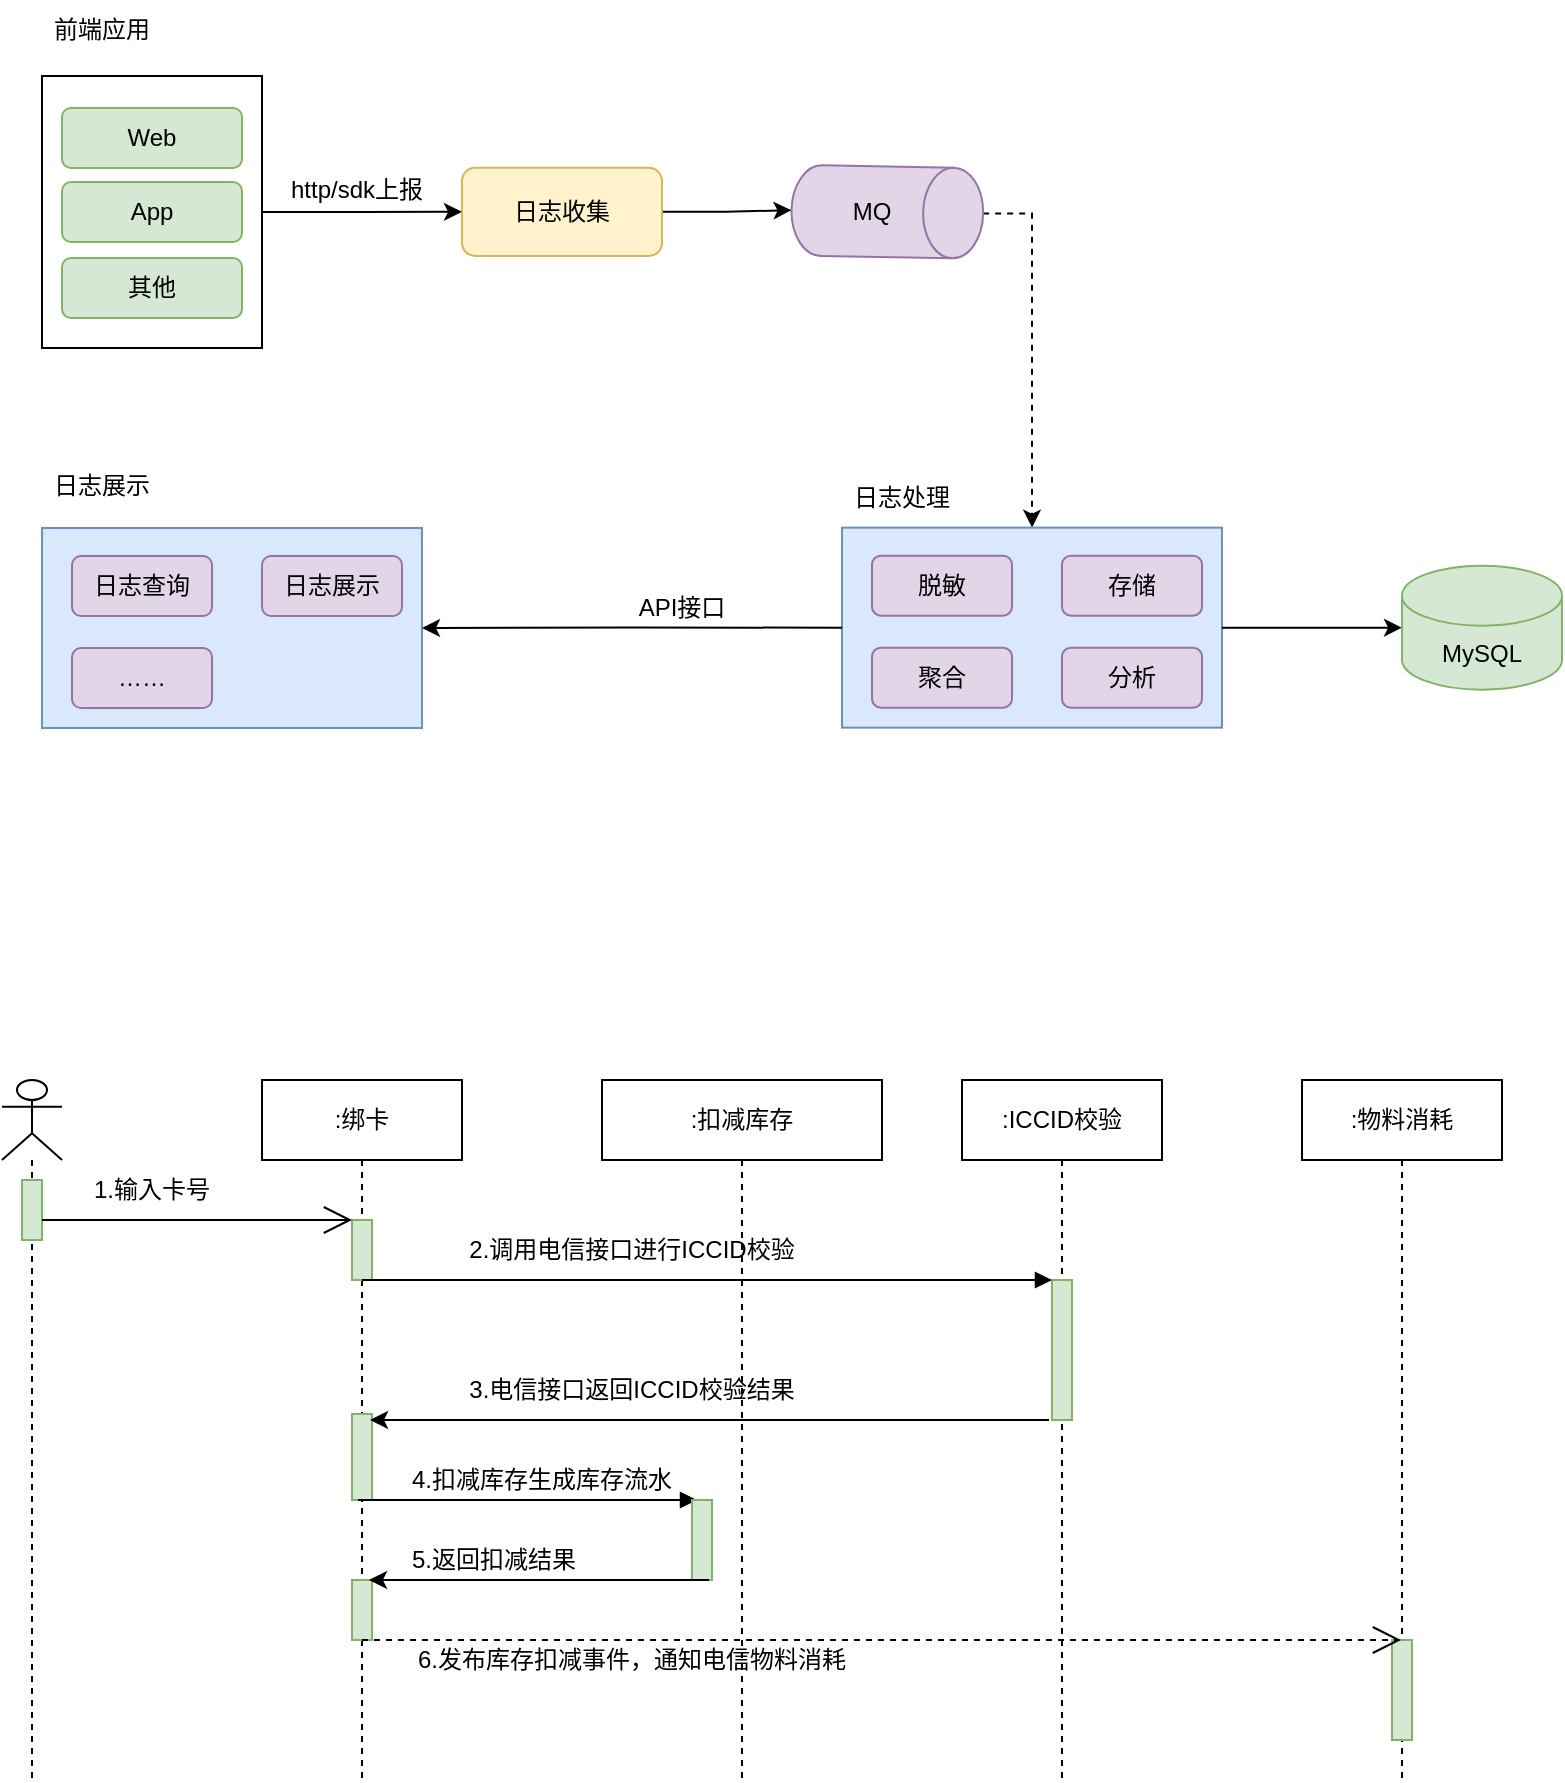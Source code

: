 <mxfile version="20.1.1" type="github">
  <diagram id="kvTPYWObUU4OJ8QcUyJl" name="第 1 页">
    <mxGraphModel dx="1422" dy="754" grid="1" gridSize="10" guides="1" tooltips="1" connect="1" arrows="1" fold="1" page="1" pageScale="1" pageWidth="1169" pageHeight="827" math="0" shadow="0">
      <root>
        <mxCell id="0" />
        <mxCell id="1" parent="0" />
        <mxCell id="aw7fuCHsteFxEcOTFYNh-49" style="edgeStyle=orthogonalEdgeStyle;rounded=0;orthogonalLoop=1;jettySize=auto;html=1;exitX=0.5;exitY=0;exitDx=0;exitDy=0;exitPerimeter=0;dashed=1;" parent="1" source="aw7fuCHsteFxEcOTFYNh-10" target="aw7fuCHsteFxEcOTFYNh-41" edge="1">
          <mxGeometry relative="1" as="geometry" />
        </mxCell>
        <mxCell id="aw7fuCHsteFxEcOTFYNh-10" value="" style="shape=cylinder3;whiteSpace=wrap;html=1;boundedLbl=1;backgroundOutline=1;size=15;rotation=91;fillColor=#e1d5e7;strokeColor=#9673a6;" parent="1" vertex="1">
          <mxGeometry x="630" y="148" width="45.33" height="95.83" as="geometry" />
        </mxCell>
        <mxCell id="aw7fuCHsteFxEcOTFYNh-28" value="" style="group" parent="1" vertex="1" connectable="0">
          <mxGeometry x="230" y="354" width="190" height="100" as="geometry" />
        </mxCell>
        <mxCell id="aw7fuCHsteFxEcOTFYNh-22" value="" style="rounded=0;whiteSpace=wrap;html=1;fillColor=#dae8fc;strokeColor=#6c8ebf;" parent="aw7fuCHsteFxEcOTFYNh-28" vertex="1">
          <mxGeometry width="190" height="100" as="geometry" />
        </mxCell>
        <mxCell id="aw7fuCHsteFxEcOTFYNh-19" value="日志查询" style="rounded=1;whiteSpace=wrap;html=1;fillColor=#e1d5e7;strokeColor=#9673a6;" parent="aw7fuCHsteFxEcOTFYNh-28" vertex="1">
          <mxGeometry x="15" y="14" width="70" height="30" as="geometry" />
        </mxCell>
        <mxCell id="aw7fuCHsteFxEcOTFYNh-20" value="日志展示" style="rounded=1;whiteSpace=wrap;html=1;fillColor=#e1d5e7;strokeColor=#9673a6;" parent="aw7fuCHsteFxEcOTFYNh-28" vertex="1">
          <mxGeometry x="110" y="14" width="70" height="30" as="geometry" />
        </mxCell>
        <mxCell id="aw7fuCHsteFxEcOTFYNh-21" value="……" style="rounded=1;whiteSpace=wrap;html=1;fillColor=#e1d5e7;strokeColor=#9673a6;" parent="aw7fuCHsteFxEcOTFYNh-28" vertex="1">
          <mxGeometry x="15" y="60" width="70" height="30" as="geometry" />
        </mxCell>
        <mxCell id="aw7fuCHsteFxEcOTFYNh-40" value="" style="group" parent="1" vertex="1" connectable="0">
          <mxGeometry x="630" y="353.82" width="190" height="100" as="geometry" />
        </mxCell>
        <mxCell id="aw7fuCHsteFxEcOTFYNh-41" value="" style="rounded=0;whiteSpace=wrap;html=1;fillColor=#dae8fc;strokeColor=#6c8ebf;" parent="aw7fuCHsteFxEcOTFYNh-40" vertex="1">
          <mxGeometry width="190" height="100" as="geometry" />
        </mxCell>
        <mxCell id="aw7fuCHsteFxEcOTFYNh-42" value="脱敏" style="rounded=1;whiteSpace=wrap;html=1;fillColor=#e1d5e7;strokeColor=#9673a6;" parent="aw7fuCHsteFxEcOTFYNh-40" vertex="1">
          <mxGeometry x="15" y="14" width="70" height="30" as="geometry" />
        </mxCell>
        <mxCell id="aw7fuCHsteFxEcOTFYNh-43" value="存储" style="rounded=1;whiteSpace=wrap;html=1;fillColor=#e1d5e7;strokeColor=#9673a6;" parent="aw7fuCHsteFxEcOTFYNh-40" vertex="1">
          <mxGeometry x="110" y="14" width="70" height="30" as="geometry" />
        </mxCell>
        <mxCell id="aw7fuCHsteFxEcOTFYNh-44" value="聚合" style="rounded=1;whiteSpace=wrap;html=1;fillColor=#e1d5e7;strokeColor=#9673a6;" parent="aw7fuCHsteFxEcOTFYNh-40" vertex="1">
          <mxGeometry x="15" y="60" width="70" height="30" as="geometry" />
        </mxCell>
        <mxCell id="aw7fuCHsteFxEcOTFYNh-45" value="分析" style="rounded=1;whiteSpace=wrap;html=1;fillColor=#e1d5e7;strokeColor=#9673a6;" parent="aw7fuCHsteFxEcOTFYNh-40" vertex="1">
          <mxGeometry x="110" y="60" width="70" height="30" as="geometry" />
        </mxCell>
        <mxCell id="aw7fuCHsteFxEcOTFYNh-46" value="日志展示" style="text;html=1;strokeColor=none;fillColor=none;align=center;verticalAlign=middle;whiteSpace=wrap;rounded=0;" parent="1" vertex="1">
          <mxGeometry x="230" y="318" width="60" height="30" as="geometry" />
        </mxCell>
        <mxCell id="aw7fuCHsteFxEcOTFYNh-47" value="日志处理" style="text;html=1;strokeColor=none;fillColor=none;align=center;verticalAlign=middle;whiteSpace=wrap;rounded=0;" parent="1" vertex="1">
          <mxGeometry x="630" y="323.82" width="60" height="30" as="geometry" />
        </mxCell>
        <mxCell id="aw7fuCHsteFxEcOTFYNh-57" style="edgeStyle=orthogonalEdgeStyle;rounded=0;orthogonalLoop=1;jettySize=auto;html=1;exitX=1;exitY=0.5;exitDx=0;exitDy=0;entryX=0;entryY=0.5;entryDx=0;entryDy=0;entryPerimeter=0;" parent="1" source="aw7fuCHsteFxEcOTFYNh-41" target="aw7fuCHsteFxEcOTFYNh-60" edge="1">
          <mxGeometry relative="1" as="geometry">
            <mxPoint x="900" y="403.82" as="targetPoint" />
          </mxGeometry>
        </mxCell>
        <mxCell id="aw7fuCHsteFxEcOTFYNh-58" style="edgeStyle=orthogonalEdgeStyle;rounded=0;orthogonalLoop=1;jettySize=auto;html=1;exitX=0;exitY=0.5;exitDx=0;exitDy=0;entryX=1;entryY=0.5;entryDx=0;entryDy=0;" parent="1" source="aw7fuCHsteFxEcOTFYNh-41" target="aw7fuCHsteFxEcOTFYNh-22" edge="1">
          <mxGeometry relative="1" as="geometry" />
        </mxCell>
        <mxCell id="aw7fuCHsteFxEcOTFYNh-59" value="API接口" style="text;html=1;strokeColor=none;fillColor=none;align=center;verticalAlign=middle;whiteSpace=wrap;rounded=0;" parent="1" vertex="1">
          <mxGeometry x="520" y="379" width="60" height="30" as="geometry" />
        </mxCell>
        <mxCell id="aw7fuCHsteFxEcOTFYNh-60" value="MySQL" style="shape=cylinder3;whiteSpace=wrap;html=1;boundedLbl=1;backgroundOutline=1;size=15;fillColor=#d5e8d4;strokeColor=#82b366;" parent="1" vertex="1">
          <mxGeometry x="910" y="372.82" width="80" height="62" as="geometry" />
        </mxCell>
        <mxCell id="aw7fuCHsteFxEcOTFYNh-62" style="edgeStyle=orthogonalEdgeStyle;rounded=0;orthogonalLoop=1;jettySize=auto;html=1;exitX=1;exitY=0.5;exitDx=0;exitDy=0;entryX=0.5;entryY=1;entryDx=0;entryDy=0;entryPerimeter=0;" parent="1" source="aw7fuCHsteFxEcOTFYNh-61" target="aw7fuCHsteFxEcOTFYNh-10" edge="1">
          <mxGeometry relative="1" as="geometry" />
        </mxCell>
        <mxCell id="aw7fuCHsteFxEcOTFYNh-61" value="日志收集" style="rounded=1;whiteSpace=wrap;html=1;fillColor=#fff2cc;strokeColor=#d6b656;" parent="1" vertex="1">
          <mxGeometry x="440" y="173.87" width="100" height="44.09" as="geometry" />
        </mxCell>
        <mxCell id="aw7fuCHsteFxEcOTFYNh-63" value="MQ" style="text;html=1;strokeColor=none;fillColor=none;align=center;verticalAlign=middle;whiteSpace=wrap;rounded=0;" parent="1" vertex="1">
          <mxGeometry x="615" y="181" width="60" height="30" as="geometry" />
        </mxCell>
        <mxCell id="KkT-oR0zyqJZEEh2iuAG-2" value="前端应用" style="text;html=1;strokeColor=none;fillColor=none;align=center;verticalAlign=middle;whiteSpace=wrap;rounded=0;" vertex="1" parent="1">
          <mxGeometry x="230" y="90" width="60" height="30" as="geometry" />
        </mxCell>
        <mxCell id="KkT-oR0zyqJZEEh2iuAG-8" value="" style="group;fillColor=#d5e8d4;strokeColor=#82b366;" vertex="1" connectable="0" parent="1">
          <mxGeometry x="230" y="128" width="110" height="136" as="geometry" />
        </mxCell>
        <mxCell id="KkT-oR0zyqJZEEh2iuAG-1" value="" style="rounded=0;whiteSpace=wrap;html=1;" vertex="1" parent="KkT-oR0zyqJZEEh2iuAG-8">
          <mxGeometry width="110" height="136" as="geometry" />
        </mxCell>
        <mxCell id="KkT-oR0zyqJZEEh2iuAG-4" value="Web" style="rounded=1;whiteSpace=wrap;html=1;fillColor=#d5e8d4;strokeColor=#82b366;" vertex="1" parent="KkT-oR0zyqJZEEh2iuAG-8">
          <mxGeometry x="10" y="16" width="90" height="30" as="geometry" />
        </mxCell>
        <mxCell id="KkT-oR0zyqJZEEh2iuAG-5" value="App" style="rounded=1;whiteSpace=wrap;html=1;fillColor=#d5e8d4;strokeColor=#82b366;" vertex="1" parent="KkT-oR0zyqJZEEh2iuAG-8">
          <mxGeometry x="10" y="53" width="90" height="30" as="geometry" />
        </mxCell>
        <mxCell id="KkT-oR0zyqJZEEh2iuAG-7" value="其他" style="rounded=1;whiteSpace=wrap;html=1;fillColor=#d5e8d4;strokeColor=#82b366;" vertex="1" parent="KkT-oR0zyqJZEEh2iuAG-8">
          <mxGeometry x="10" y="91" width="90" height="30" as="geometry" />
        </mxCell>
        <mxCell id="KkT-oR0zyqJZEEh2iuAG-9" style="edgeStyle=orthogonalEdgeStyle;rounded=0;orthogonalLoop=1;jettySize=auto;html=1;entryX=0;entryY=0.5;entryDx=0;entryDy=0;" edge="1" parent="1" source="KkT-oR0zyqJZEEh2iuAG-1" target="aw7fuCHsteFxEcOTFYNh-61">
          <mxGeometry relative="1" as="geometry" />
        </mxCell>
        <mxCell id="KkT-oR0zyqJZEEh2iuAG-11" value="http/sdk上报" style="text;html=1;strokeColor=none;fillColor=none;align=center;verticalAlign=middle;whiteSpace=wrap;rounded=0;" vertex="1" parent="1">
          <mxGeometry x="350" y="170" width="75" height="30" as="geometry" />
        </mxCell>
        <mxCell id="KkT-oR0zyqJZEEh2iuAG-36" value=":绑卡" style="shape=umlLifeline;perimeter=lifelinePerimeter;whiteSpace=wrap;html=1;container=1;collapsible=0;recursiveResize=0;outlineConnect=0;" vertex="1" parent="1">
          <mxGeometry x="340" y="630" width="100" height="350" as="geometry" />
        </mxCell>
        <mxCell id="KkT-oR0zyqJZEEh2iuAG-39" value="" style="html=1;points=[];perimeter=orthogonalPerimeter;fillColor=#d5e8d4;strokeColor=#82b366;" vertex="1" parent="KkT-oR0zyqJZEEh2iuAG-36">
          <mxGeometry x="45" y="70" width="10" height="30" as="geometry" />
        </mxCell>
        <mxCell id="KkT-oR0zyqJZEEh2iuAG-44" value="" style="html=1;points=[];perimeter=orthogonalPerimeter;fillColor=#d5e8d4;strokeColor=#82b366;" vertex="1" parent="KkT-oR0zyqJZEEh2iuAG-36">
          <mxGeometry x="45" y="167" width="10" height="43" as="geometry" />
        </mxCell>
        <mxCell id="KkT-oR0zyqJZEEh2iuAG-52" value="" style="html=1;verticalAlign=bottom;endArrow=block;rounded=0;" edge="1" parent="KkT-oR0zyqJZEEh2iuAG-36">
          <mxGeometry x="0.203" y="10" width="80" relative="1" as="geometry">
            <mxPoint x="48" y="210" as="sourcePoint" />
            <mxPoint x="217.5" y="210" as="targetPoint" />
            <mxPoint as="offset" />
          </mxGeometry>
        </mxCell>
        <mxCell id="KkT-oR0zyqJZEEh2iuAG-56" value="" style="html=1;points=[];perimeter=orthogonalPerimeter;fillColor=#d5e8d4;strokeColor=#82b366;" vertex="1" parent="KkT-oR0zyqJZEEh2iuAG-36">
          <mxGeometry x="45" y="250" width="10" height="30" as="geometry" />
        </mxCell>
        <mxCell id="KkT-oR0zyqJZEEh2iuAG-37" value=":扣减库存" style="shape=umlLifeline;perimeter=lifelinePerimeter;whiteSpace=wrap;html=1;container=1;collapsible=0;recursiveResize=0;outlineConnect=0;" vertex="1" parent="1">
          <mxGeometry x="510" y="630" width="140" height="350" as="geometry" />
        </mxCell>
        <mxCell id="KkT-oR0zyqJZEEh2iuAG-49" value="" style="html=1;points=[];perimeter=orthogonalPerimeter;fillColor=#d5e8d4;strokeColor=#82b366;" vertex="1" parent="KkT-oR0zyqJZEEh2iuAG-37">
          <mxGeometry x="45" y="210" width="10" height="40" as="geometry" />
        </mxCell>
        <mxCell id="KkT-oR0zyqJZEEh2iuAG-76" value="6.发布库存扣减事件，通知电信物料消耗" style="text;html=1;strokeColor=none;fillColor=none;align=center;verticalAlign=middle;whiteSpace=wrap;rounded=0;" vertex="1" parent="KkT-oR0zyqJZEEh2iuAG-37">
          <mxGeometry x="-110" y="280" width="250" height="20" as="geometry" />
        </mxCell>
        <mxCell id="KkT-oR0zyqJZEEh2iuAG-38" value=":ICCID校验" style="shape=umlLifeline;perimeter=lifelinePerimeter;whiteSpace=wrap;html=1;container=1;collapsible=0;recursiveResize=0;outlineConnect=0;" vertex="1" parent="1">
          <mxGeometry x="690" y="630" width="100" height="350" as="geometry" />
        </mxCell>
        <mxCell id="KkT-oR0zyqJZEEh2iuAG-41" value="" style="html=1;points=[];perimeter=orthogonalPerimeter;fillColor=#d5e8d4;strokeColor=#82b366;" vertex="1" parent="KkT-oR0zyqJZEEh2iuAG-38">
          <mxGeometry x="45" y="100" width="10" height="70" as="geometry" />
        </mxCell>
        <mxCell id="KkT-oR0zyqJZEEh2iuAG-42" value="" style="html=1;verticalAlign=bottom;endArrow=block;entryX=0;entryY=0;rounded=0;" edge="1" target="KkT-oR0zyqJZEEh2iuAG-41" parent="1" source="KkT-oR0zyqJZEEh2iuAG-36">
          <mxGeometry relative="1" as="geometry">
            <mxPoint x="665" y="730" as="sourcePoint" />
          </mxGeometry>
        </mxCell>
        <mxCell id="KkT-oR0zyqJZEEh2iuAG-48" value="" style="endArrow=classic;html=1;rounded=0;" edge="1" parent="1">
          <mxGeometry width="50" height="50" relative="1" as="geometry">
            <mxPoint x="733.5" y="800" as="sourcePoint" />
            <mxPoint x="394" y="800" as="targetPoint" />
            <Array as="points">
              <mxPoint x="524" y="800" />
            </Array>
          </mxGeometry>
        </mxCell>
        <mxCell id="KkT-oR0zyqJZEEh2iuAG-53" value=":物料消耗" style="shape=umlLifeline;perimeter=lifelinePerimeter;whiteSpace=wrap;html=1;container=1;collapsible=0;recursiveResize=0;outlineConnect=0;" vertex="1" parent="1">
          <mxGeometry x="860" y="630" width="100" height="350" as="geometry" />
        </mxCell>
        <mxCell id="KkT-oR0zyqJZEEh2iuAG-55" value="" style="html=1;points=[];perimeter=orthogonalPerimeter;fillColor=#d5e8d4;strokeColor=#82b366;" vertex="1" parent="KkT-oR0zyqJZEEh2iuAG-53">
          <mxGeometry x="45" y="280" width="10" height="50" as="geometry" />
        </mxCell>
        <mxCell id="KkT-oR0zyqJZEEh2iuAG-57" value="" style="endArrow=classic;html=1;rounded=0;" edge="1" parent="1">
          <mxGeometry width="50" height="50" relative="1" as="geometry">
            <mxPoint x="563.5" y="880" as="sourcePoint" />
            <mxPoint x="393.5" y="880" as="targetPoint" />
            <Array as="points">
              <mxPoint x="494" y="880" />
            </Array>
          </mxGeometry>
        </mxCell>
        <mxCell id="KkT-oR0zyqJZEEh2iuAG-62" value="" style="endArrow=open;endFill=1;endSize=12;html=1;rounded=0;dashed=1;" edge="1" parent="1" target="KkT-oR0zyqJZEEh2iuAG-53">
          <mxGeometry width="160" relative="1" as="geometry">
            <mxPoint x="390" y="910" as="sourcePoint" />
            <mxPoint x="550" y="910" as="targetPoint" />
          </mxGeometry>
        </mxCell>
        <mxCell id="KkT-oR0zyqJZEEh2iuAG-66" value="" style="shape=umlLifeline;participant=umlActor;perimeter=lifelinePerimeter;whiteSpace=wrap;html=1;container=1;collapsible=0;recursiveResize=0;verticalAlign=top;spacingTop=36;outlineConnect=0;" vertex="1" parent="1">
          <mxGeometry x="210" y="630" width="30" height="350" as="geometry" />
        </mxCell>
        <mxCell id="KkT-oR0zyqJZEEh2iuAG-67" value="" style="html=1;points=[];perimeter=orthogonalPerimeter;fillColor=#d5e8d4;strokeColor=#82b366;" vertex="1" parent="KkT-oR0zyqJZEEh2iuAG-66">
          <mxGeometry x="10" y="50" width="10" height="30" as="geometry" />
        </mxCell>
        <mxCell id="KkT-oR0zyqJZEEh2iuAG-68" value="" style="endArrow=open;endFill=1;endSize=12;html=1;rounded=0;" edge="1" parent="1">
          <mxGeometry width="160" relative="1" as="geometry">
            <mxPoint x="230" y="700" as="sourcePoint" />
            <mxPoint x="385" y="700" as="targetPoint" />
          </mxGeometry>
        </mxCell>
        <mxCell id="KkT-oR0zyqJZEEh2iuAG-69" value="1.输入卡号" style="text;html=1;strokeColor=none;fillColor=none;align=center;verticalAlign=middle;whiteSpace=wrap;rounded=0;" vertex="1" parent="1">
          <mxGeometry x="255" y="670" width="60" height="30" as="geometry" />
        </mxCell>
        <mxCell id="KkT-oR0zyqJZEEh2iuAG-70" value="2.调用电信接口进行ICCID校验" style="text;html=1;strokeColor=none;fillColor=none;align=center;verticalAlign=middle;whiteSpace=wrap;rounded=0;" vertex="1" parent="1">
          <mxGeometry x="440" y="700" width="170" height="30" as="geometry" />
        </mxCell>
        <mxCell id="KkT-oR0zyqJZEEh2iuAG-71" value="3.电信接口返回ICCID校验结果" style="text;html=1;strokeColor=none;fillColor=none;align=center;verticalAlign=middle;whiteSpace=wrap;rounded=0;" vertex="1" parent="1">
          <mxGeometry x="440" y="770" width="170" height="30" as="geometry" />
        </mxCell>
        <mxCell id="KkT-oR0zyqJZEEh2iuAG-72" value="4.扣减库存生成库存流水" style="text;html=1;strokeColor=none;fillColor=none;align=center;verticalAlign=middle;whiteSpace=wrap;rounded=0;" vertex="1" parent="1">
          <mxGeometry x="410" y="820" width="140" height="20" as="geometry" />
        </mxCell>
        <mxCell id="KkT-oR0zyqJZEEh2iuAG-73" value="5.返回扣减结果" style="text;html=1;strokeColor=none;fillColor=none;align=center;verticalAlign=middle;whiteSpace=wrap;rounded=0;" vertex="1" parent="1">
          <mxGeometry x="396" y="860" width="120" height="20" as="geometry" />
        </mxCell>
      </root>
    </mxGraphModel>
  </diagram>
</mxfile>
